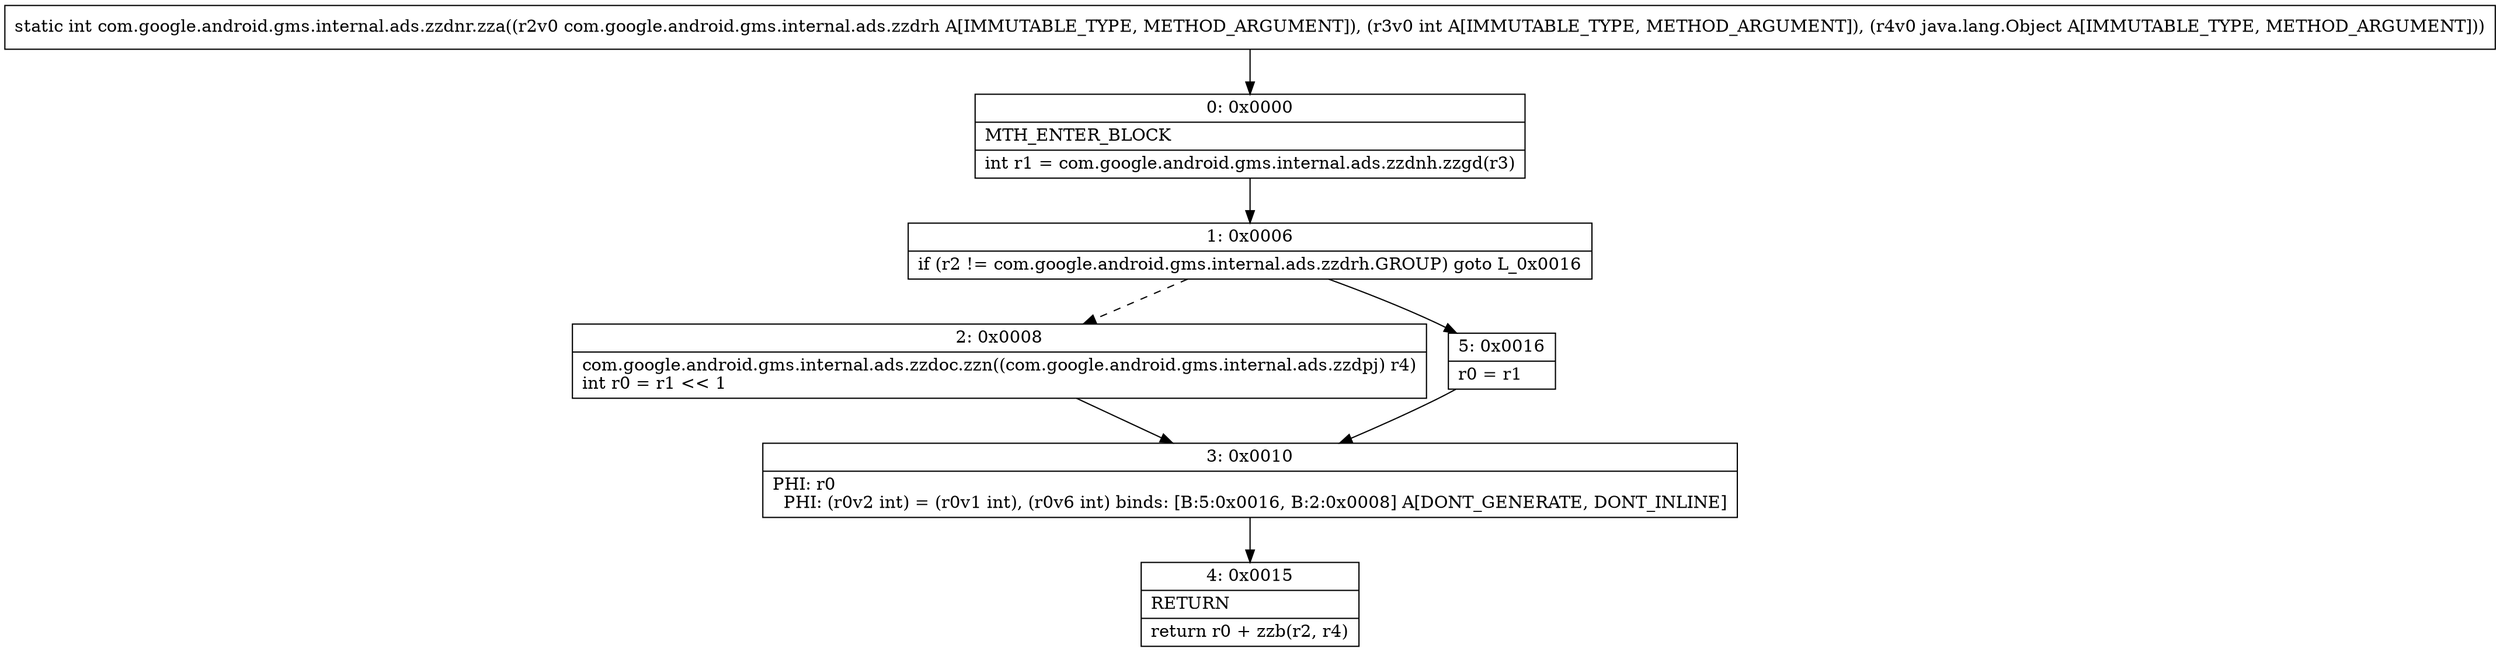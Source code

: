 digraph "CFG forcom.google.android.gms.internal.ads.zzdnr.zza(Lcom\/google\/android\/gms\/internal\/ads\/zzdrh;ILjava\/lang\/Object;)I" {
Node_0 [shape=record,label="{0\:\ 0x0000|MTH_ENTER_BLOCK\l|int r1 = com.google.android.gms.internal.ads.zzdnh.zzgd(r3)\l}"];
Node_1 [shape=record,label="{1\:\ 0x0006|if (r2 != com.google.android.gms.internal.ads.zzdrh.GROUP) goto L_0x0016\l}"];
Node_2 [shape=record,label="{2\:\ 0x0008|com.google.android.gms.internal.ads.zzdoc.zzn((com.google.android.gms.internal.ads.zzdpj) r4)\lint r0 = r1 \<\< 1\l}"];
Node_3 [shape=record,label="{3\:\ 0x0010|PHI: r0 \l  PHI: (r0v2 int) = (r0v1 int), (r0v6 int) binds: [B:5:0x0016, B:2:0x0008] A[DONT_GENERATE, DONT_INLINE]\l}"];
Node_4 [shape=record,label="{4\:\ 0x0015|RETURN\l|return r0 + zzb(r2, r4)\l}"];
Node_5 [shape=record,label="{5\:\ 0x0016|r0 = r1\l}"];
MethodNode[shape=record,label="{static int com.google.android.gms.internal.ads.zzdnr.zza((r2v0 com.google.android.gms.internal.ads.zzdrh A[IMMUTABLE_TYPE, METHOD_ARGUMENT]), (r3v0 int A[IMMUTABLE_TYPE, METHOD_ARGUMENT]), (r4v0 java.lang.Object A[IMMUTABLE_TYPE, METHOD_ARGUMENT])) }"];
MethodNode -> Node_0;
Node_0 -> Node_1;
Node_1 -> Node_2[style=dashed];
Node_1 -> Node_5;
Node_2 -> Node_3;
Node_3 -> Node_4;
Node_5 -> Node_3;
}

